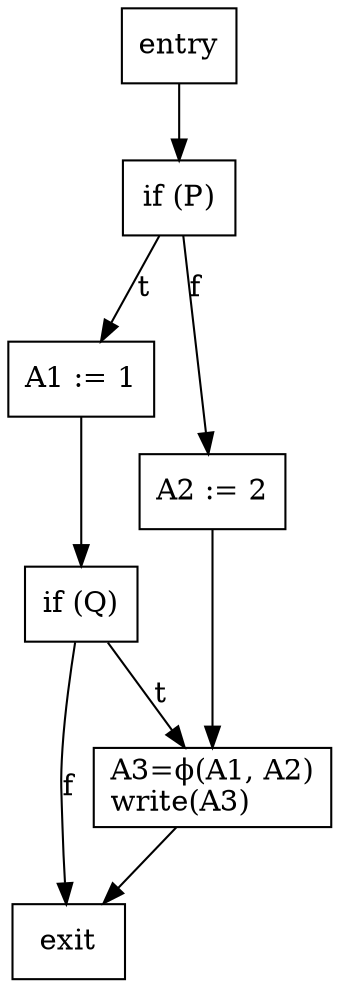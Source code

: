 digraph {
    node[shape=rect]
    entry
    if_p[label="if (P)"]
    if_q[label="if (Q)"]
    assign1[label="A1 := 1"]
    assign2[label="A2 := 2"]
    merge[label="A3=ϕ(A1, A2)\lwrite(A3)\l"]
    exit
    entry->if_p
    if_p->assign1[label="t"]
    if_p->assign2[label="f"]
    assign1->if_q
    if_q->merge[label="t"]
    if_q->exit[label="f"]
    assign2->merge
    merge->exit
}